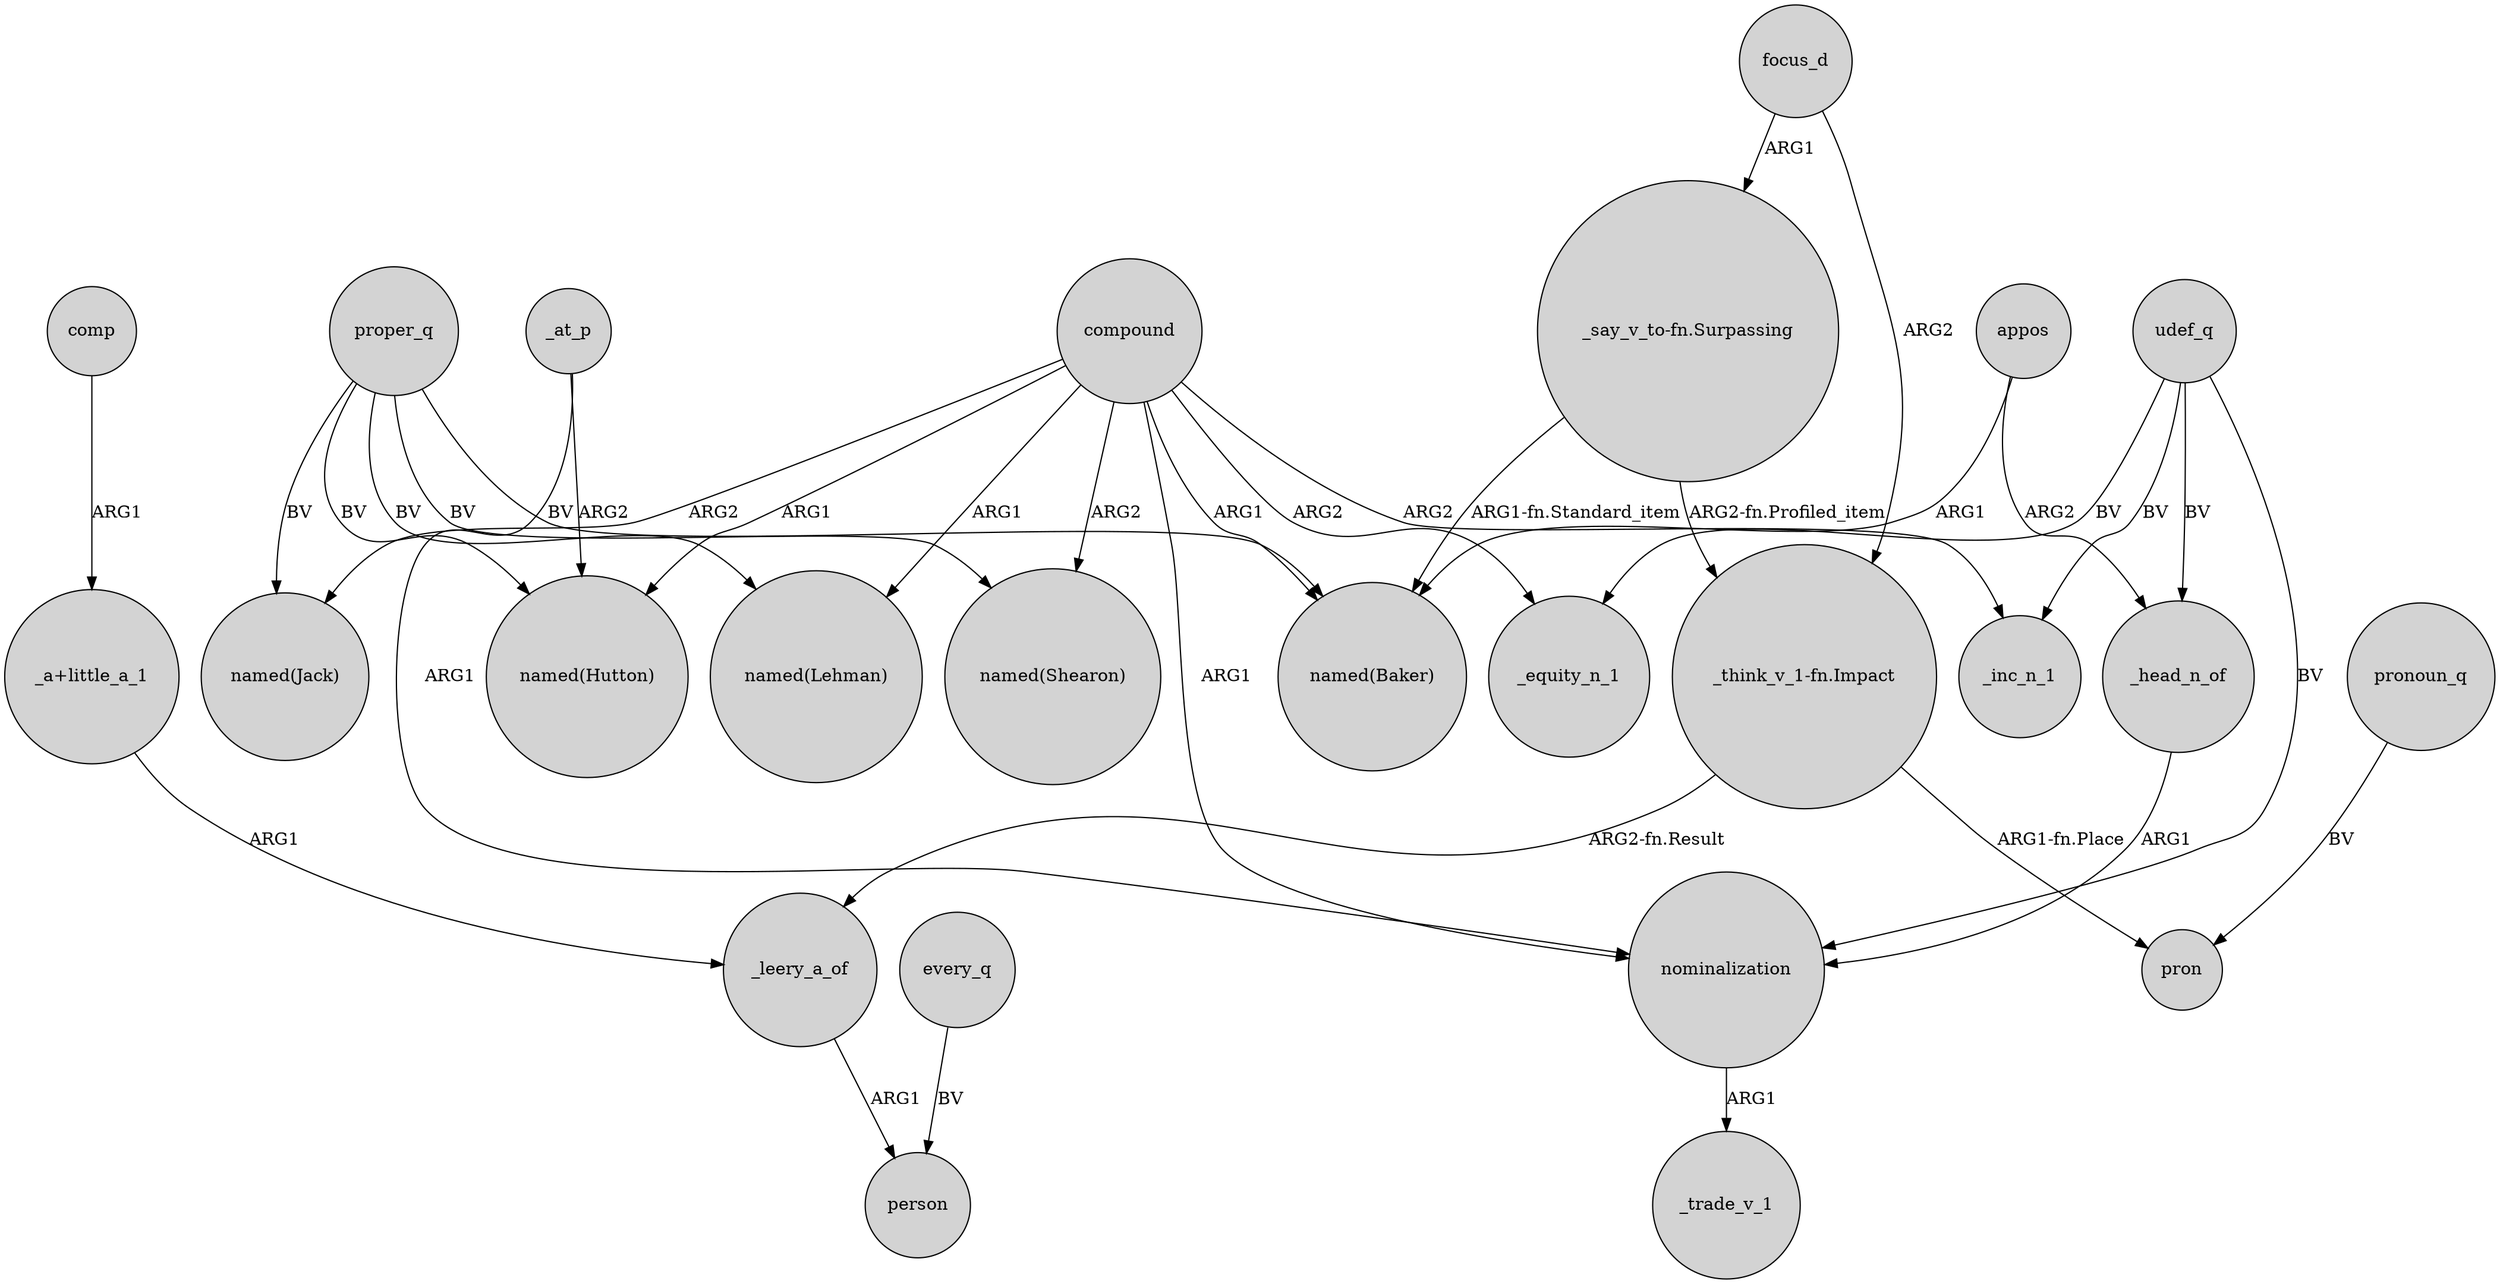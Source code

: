 digraph {
	node [shape=circle style=filled]
	_head_n_of -> nominalization [label=ARG1]
	compound -> "named(Hutton)" [label=ARG1]
	every_q -> person [label=BV]
	compound -> "named(Baker)" [label=ARG1]
	proper_q -> "named(Jack)" [label=BV]
	appos -> "named(Baker)" [label=ARG1]
	udef_q -> nominalization [label=BV]
	udef_q -> _equity_n_1 [label=BV]
	"_think_v_1-fn.Impact" -> _leery_a_of [label="ARG2-fn.Result"]
	proper_q -> "named(Baker)" [label=BV]
	proper_q -> "named(Hutton)" [label=BV]
	_at_p -> "named(Hutton)" [label=ARG2]
	_leery_a_of -> person [label=ARG1]
	compound -> _equity_n_1 [label=ARG2]
	focus_d -> "_think_v_1-fn.Impact" [label=ARG2]
	"_say_v_to-fn.Surpassing" -> "_think_v_1-fn.Impact" [label="ARG2-fn.Profiled_item"]
	udef_q -> _head_n_of [label=BV]
	pronoun_q -> pron [label=BV]
	compound -> nominalization [label=ARG1]
	udef_q -> _inc_n_1 [label=BV]
	compound -> _inc_n_1 [label=ARG2]
	_at_p -> nominalization [label=ARG1]
	proper_q -> "named(Shearon)" [label=BV]
	"_think_v_1-fn.Impact" -> pron [label="ARG1-fn.Place"]
	compound -> "named(Jack)" [label=ARG2]
	compound -> "named(Shearon)" [label=ARG2]
	"_a+little_a_1" -> _leery_a_of [label=ARG1]
	"_say_v_to-fn.Surpassing" -> "named(Baker)" [label="ARG1-fn.Standard_item"]
	focus_d -> "_say_v_to-fn.Surpassing" [label=ARG1]
	proper_q -> "named(Lehman)" [label=BV]
	comp -> "_a+little_a_1" [label=ARG1]
	appos -> _head_n_of [label=ARG2]
	nominalization -> _trade_v_1 [label=ARG1]
	compound -> "named(Lehman)" [label=ARG1]
}
